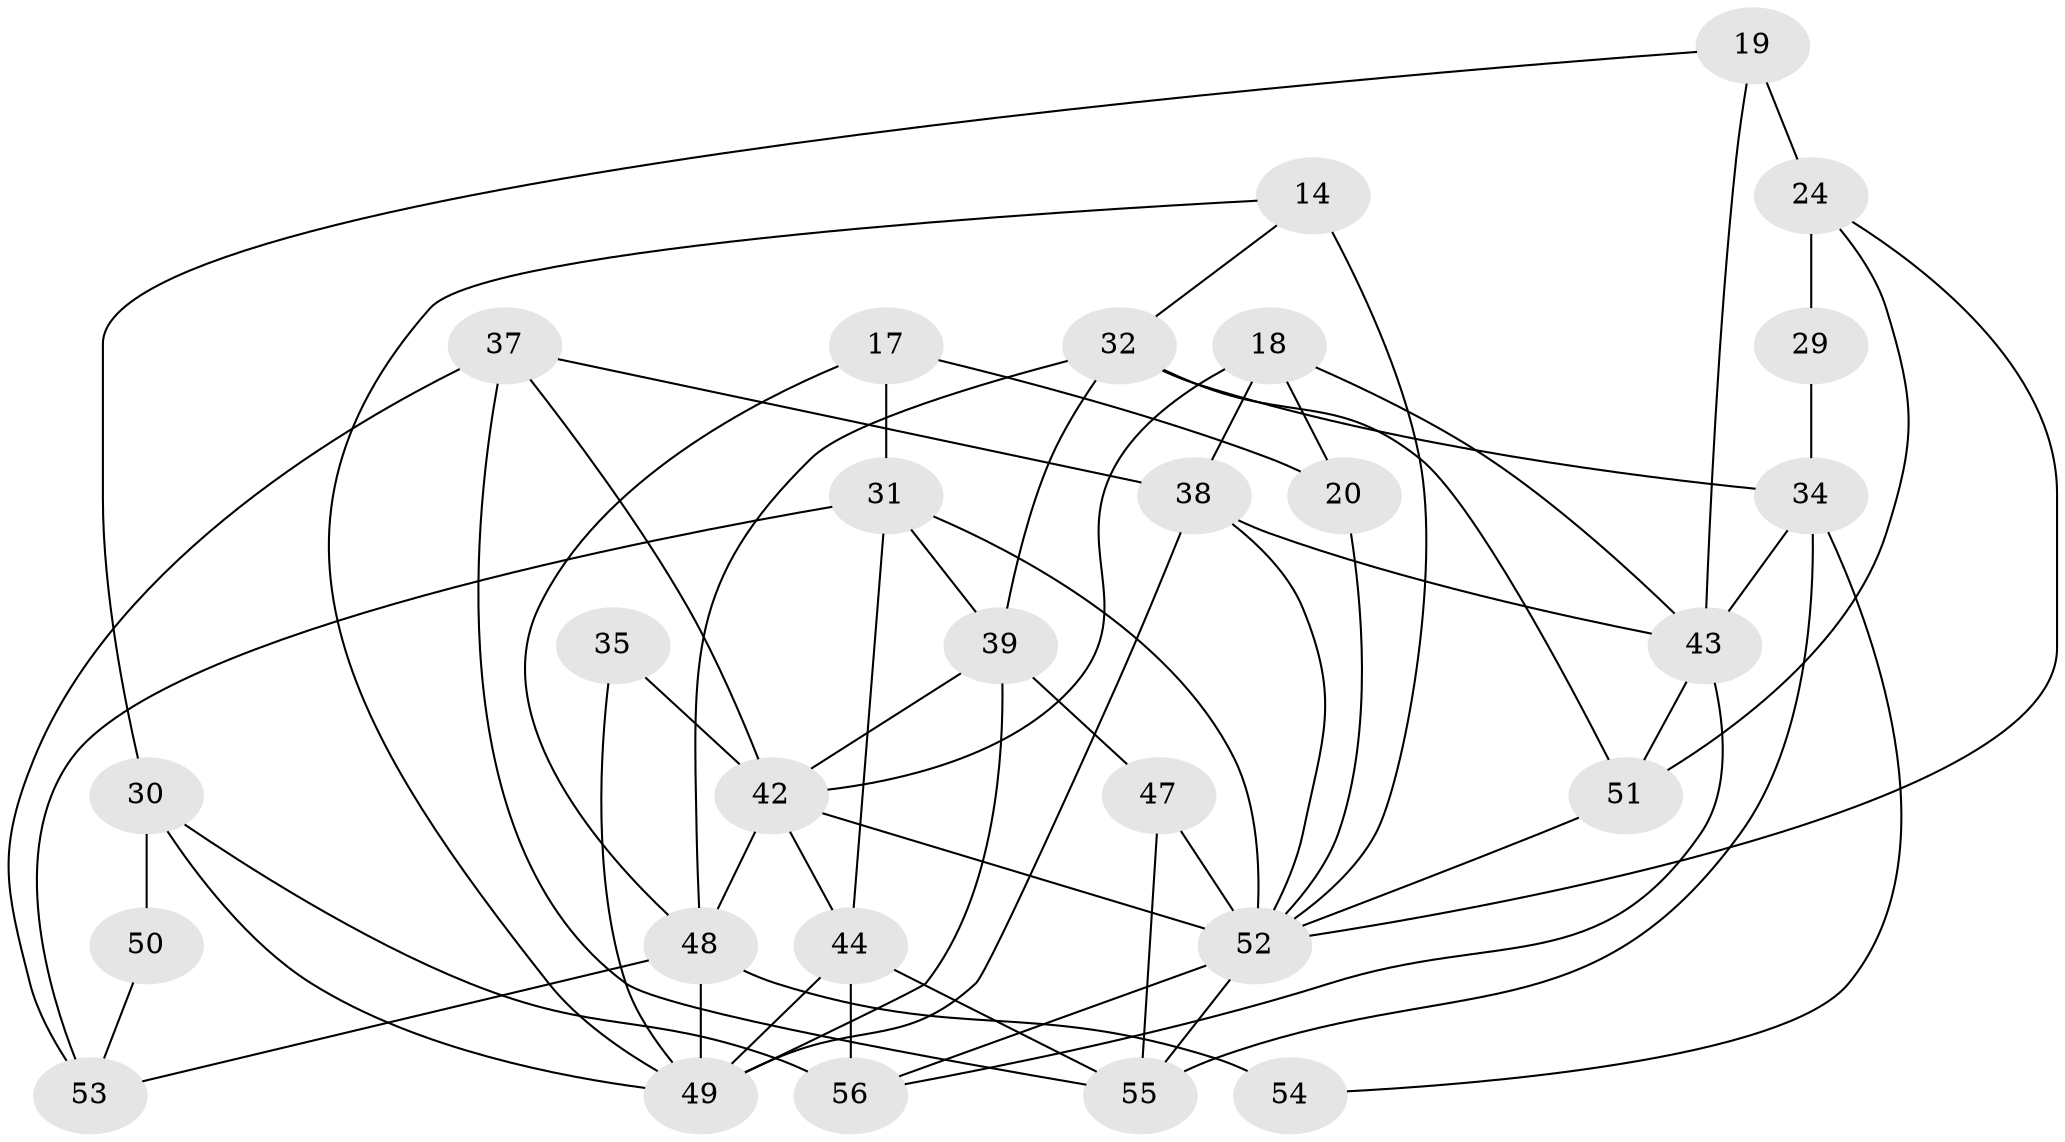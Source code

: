 // original degree distribution, {4: 0.375, 5: 0.23214285714285715, 3: 0.25, 6: 0.05357142857142857, 7: 0.017857142857142856, 2: 0.07142857142857142}
// Generated by graph-tools (version 1.1) at 2025/49/03/09/25 04:49:59]
// undirected, 28 vertices, 61 edges
graph export_dot {
graph [start="1"]
  node [color=gray90,style=filled];
  14;
  17;
  18;
  19;
  20 [super="+4"];
  24 [super="+3"];
  29;
  30;
  31 [super="+21+22"];
  32;
  34;
  35;
  37;
  38 [super="+27"];
  39 [super="+36"];
  42 [super="+28+23"];
  43 [super="+40"];
  44 [super="+13"];
  47 [super="+16"];
  48 [super="+6+26"];
  49 [super="+5+12"];
  50;
  51 [super="+7"];
  52 [super="+25+9+15+45"];
  53;
  54;
  55 [super="+33+46"];
  56 [super="+8"];
  14 -- 32;
  14 -- 49;
  14 -- 52 [weight=2];
  17 -- 20 [weight=2];
  17 -- 48;
  17 -- 31 [weight=2];
  18 -- 20;
  18 -- 38 [weight=2];
  18 -- 43;
  18 -- 42;
  19 -- 43;
  19 -- 24 [weight=2];
  19 -- 30;
  20 -- 52 [weight=2];
  24 -- 29 [weight=2];
  24 -- 52;
  24 -- 51;
  29 -- 34;
  30 -- 56 [weight=2];
  30 -- 50;
  30 -- 49;
  31 -- 44 [weight=2];
  31 -- 52 [weight=2];
  31 -- 53;
  31 -- 39;
  32 -- 34;
  32 -- 39;
  32 -- 48;
  32 -- 51;
  34 -- 43;
  34 -- 54;
  34 -- 55;
  35 -- 49;
  35 -- 42;
  37 -- 53;
  37 -- 38;
  37 -- 42;
  37 -- 55;
  38 -- 43;
  38 -- 52;
  38 -- 49;
  39 -- 47;
  39 -- 49;
  39 -- 42;
  42 -- 52;
  42 -- 48;
  42 -- 44;
  43 -- 56;
  43 -- 51 [weight=2];
  44 -- 56 [weight=2];
  44 -- 55 [weight=2];
  44 -- 49;
  47 -- 55;
  47 -- 52 [weight=4];
  48 -- 54 [weight=3];
  48 -- 49;
  48 -- 53;
  50 -- 53;
  51 -- 52 [weight=2];
  52 -- 55 [weight=4];
  52 -- 56 [weight=2];
}
